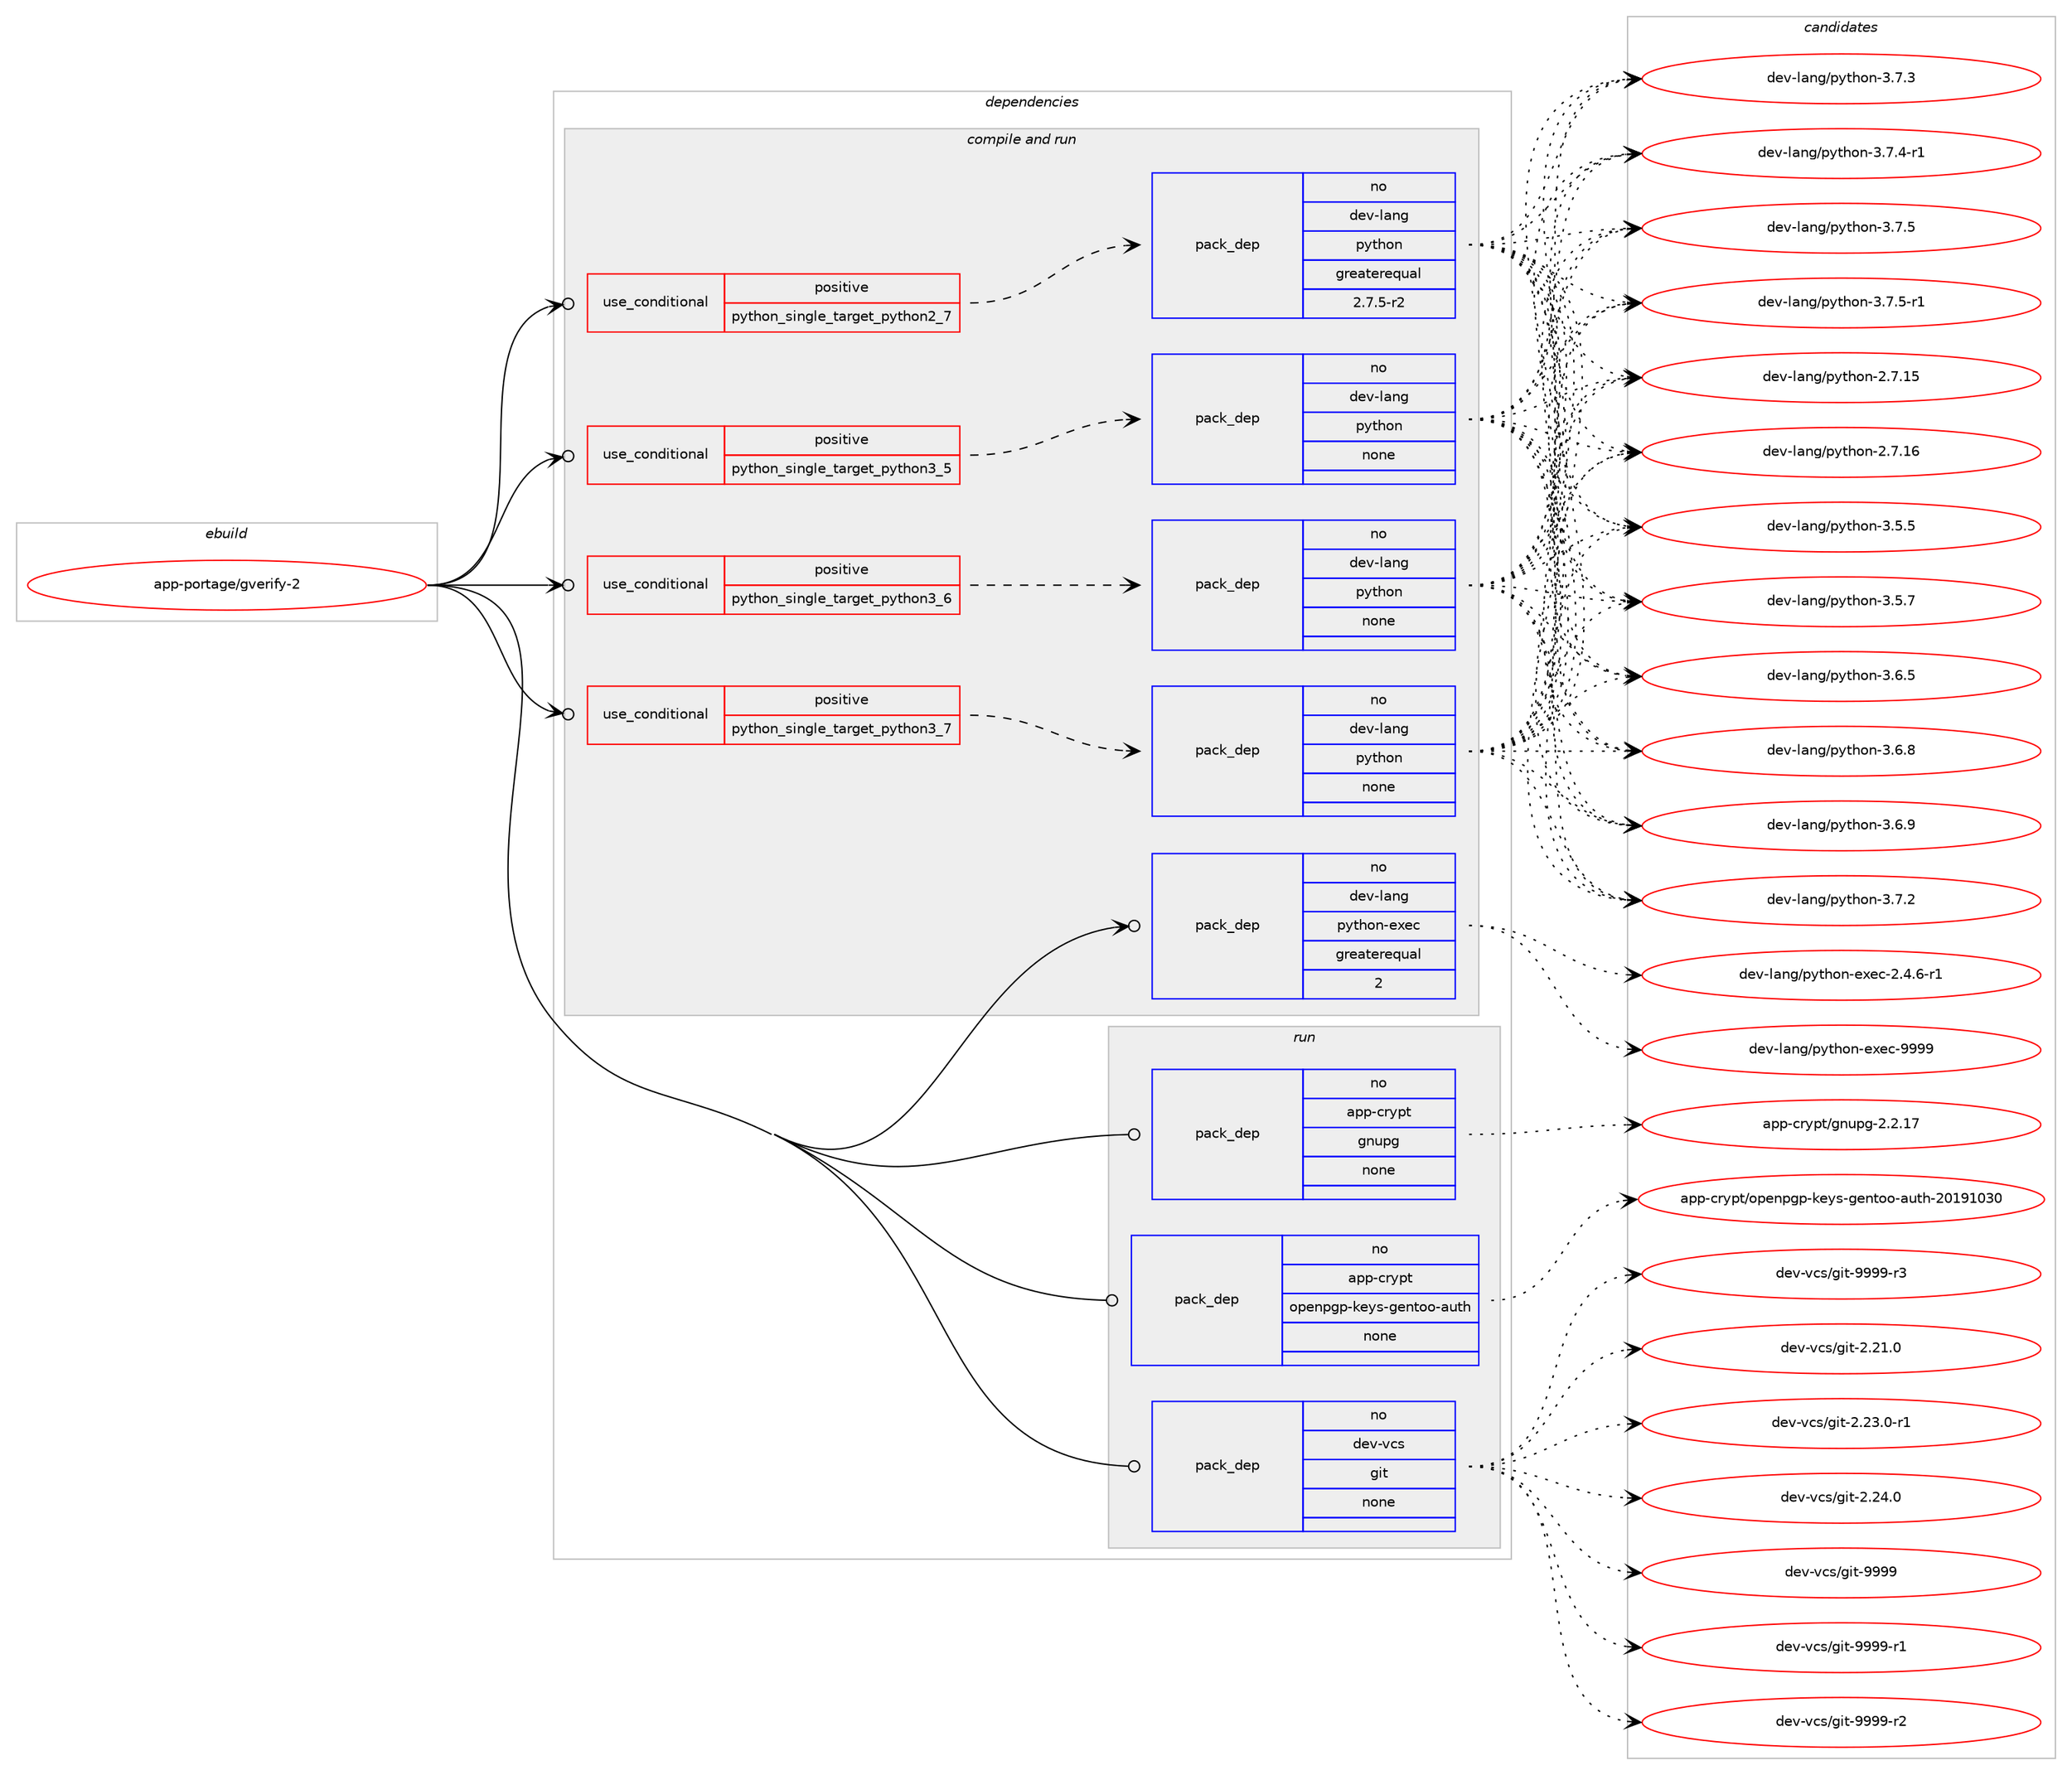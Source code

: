 digraph prolog {

# *************
# Graph options
# *************

newrank=true;
concentrate=true;
compound=true;
graph [rankdir=LR,fontname=Helvetica,fontsize=10,ranksep=1.5];#, ranksep=2.5, nodesep=0.2];
edge  [arrowhead=vee];
node  [fontname=Helvetica,fontsize=10];

# **********
# The ebuild
# **********

subgraph cluster_leftcol {
color=gray;
rank=same;
label=<<i>ebuild</i>>;
id [label="app-portage/gverify-2", color=red, width=4, href="../app-portage/gverify-2.svg"];
}

# ****************
# The dependencies
# ****************

subgraph cluster_midcol {
color=gray;
label=<<i>dependencies</i>>;
subgraph cluster_compile {
fillcolor="#eeeeee";
style=filled;
label=<<i>compile</i>>;
}
subgraph cluster_compileandrun {
fillcolor="#eeeeee";
style=filled;
label=<<i>compile and run</i>>;
subgraph cond120727 {
dependency505857 [label=<<TABLE BORDER="0" CELLBORDER="1" CELLSPACING="0" CELLPADDING="4"><TR><TD ROWSPAN="3" CELLPADDING="10">use_conditional</TD></TR><TR><TD>positive</TD></TR><TR><TD>python_single_target_python2_7</TD></TR></TABLE>>, shape=none, color=red];
subgraph pack375994 {
dependency505858 [label=<<TABLE BORDER="0" CELLBORDER="1" CELLSPACING="0" CELLPADDING="4" WIDTH="220"><TR><TD ROWSPAN="6" CELLPADDING="30">pack_dep</TD></TR><TR><TD WIDTH="110">no</TD></TR><TR><TD>dev-lang</TD></TR><TR><TD>python</TD></TR><TR><TD>greaterequal</TD></TR><TR><TD>2.7.5-r2</TD></TR></TABLE>>, shape=none, color=blue];
}
dependency505857:e -> dependency505858:w [weight=20,style="dashed",arrowhead="vee"];
}
id:e -> dependency505857:w [weight=20,style="solid",arrowhead="odotvee"];
subgraph cond120728 {
dependency505859 [label=<<TABLE BORDER="0" CELLBORDER="1" CELLSPACING="0" CELLPADDING="4"><TR><TD ROWSPAN="3" CELLPADDING="10">use_conditional</TD></TR><TR><TD>positive</TD></TR><TR><TD>python_single_target_python3_5</TD></TR></TABLE>>, shape=none, color=red];
subgraph pack375995 {
dependency505860 [label=<<TABLE BORDER="0" CELLBORDER="1" CELLSPACING="0" CELLPADDING="4" WIDTH="220"><TR><TD ROWSPAN="6" CELLPADDING="30">pack_dep</TD></TR><TR><TD WIDTH="110">no</TD></TR><TR><TD>dev-lang</TD></TR><TR><TD>python</TD></TR><TR><TD>none</TD></TR><TR><TD></TD></TR></TABLE>>, shape=none, color=blue];
}
dependency505859:e -> dependency505860:w [weight=20,style="dashed",arrowhead="vee"];
}
id:e -> dependency505859:w [weight=20,style="solid",arrowhead="odotvee"];
subgraph cond120729 {
dependency505861 [label=<<TABLE BORDER="0" CELLBORDER="1" CELLSPACING="0" CELLPADDING="4"><TR><TD ROWSPAN="3" CELLPADDING="10">use_conditional</TD></TR><TR><TD>positive</TD></TR><TR><TD>python_single_target_python3_6</TD></TR></TABLE>>, shape=none, color=red];
subgraph pack375996 {
dependency505862 [label=<<TABLE BORDER="0" CELLBORDER="1" CELLSPACING="0" CELLPADDING="4" WIDTH="220"><TR><TD ROWSPAN="6" CELLPADDING="30">pack_dep</TD></TR><TR><TD WIDTH="110">no</TD></TR><TR><TD>dev-lang</TD></TR><TR><TD>python</TD></TR><TR><TD>none</TD></TR><TR><TD></TD></TR></TABLE>>, shape=none, color=blue];
}
dependency505861:e -> dependency505862:w [weight=20,style="dashed",arrowhead="vee"];
}
id:e -> dependency505861:w [weight=20,style="solid",arrowhead="odotvee"];
subgraph cond120730 {
dependency505863 [label=<<TABLE BORDER="0" CELLBORDER="1" CELLSPACING="0" CELLPADDING="4"><TR><TD ROWSPAN="3" CELLPADDING="10">use_conditional</TD></TR><TR><TD>positive</TD></TR><TR><TD>python_single_target_python3_7</TD></TR></TABLE>>, shape=none, color=red];
subgraph pack375997 {
dependency505864 [label=<<TABLE BORDER="0" CELLBORDER="1" CELLSPACING="0" CELLPADDING="4" WIDTH="220"><TR><TD ROWSPAN="6" CELLPADDING="30">pack_dep</TD></TR><TR><TD WIDTH="110">no</TD></TR><TR><TD>dev-lang</TD></TR><TR><TD>python</TD></TR><TR><TD>none</TD></TR><TR><TD></TD></TR></TABLE>>, shape=none, color=blue];
}
dependency505863:e -> dependency505864:w [weight=20,style="dashed",arrowhead="vee"];
}
id:e -> dependency505863:w [weight=20,style="solid",arrowhead="odotvee"];
subgraph pack375998 {
dependency505865 [label=<<TABLE BORDER="0" CELLBORDER="1" CELLSPACING="0" CELLPADDING="4" WIDTH="220"><TR><TD ROWSPAN="6" CELLPADDING="30">pack_dep</TD></TR><TR><TD WIDTH="110">no</TD></TR><TR><TD>dev-lang</TD></TR><TR><TD>python-exec</TD></TR><TR><TD>greaterequal</TD></TR><TR><TD>2</TD></TR></TABLE>>, shape=none, color=blue];
}
id:e -> dependency505865:w [weight=20,style="solid",arrowhead="odotvee"];
}
subgraph cluster_run {
fillcolor="#eeeeee";
style=filled;
label=<<i>run</i>>;
subgraph pack375999 {
dependency505866 [label=<<TABLE BORDER="0" CELLBORDER="1" CELLSPACING="0" CELLPADDING="4" WIDTH="220"><TR><TD ROWSPAN="6" CELLPADDING="30">pack_dep</TD></TR><TR><TD WIDTH="110">no</TD></TR><TR><TD>app-crypt</TD></TR><TR><TD>gnupg</TD></TR><TR><TD>none</TD></TR><TR><TD></TD></TR></TABLE>>, shape=none, color=blue];
}
id:e -> dependency505866:w [weight=20,style="solid",arrowhead="odot"];
subgraph pack376000 {
dependency505867 [label=<<TABLE BORDER="0" CELLBORDER="1" CELLSPACING="0" CELLPADDING="4" WIDTH="220"><TR><TD ROWSPAN="6" CELLPADDING="30">pack_dep</TD></TR><TR><TD WIDTH="110">no</TD></TR><TR><TD>app-crypt</TD></TR><TR><TD>openpgp-keys-gentoo-auth</TD></TR><TR><TD>none</TD></TR><TR><TD></TD></TR></TABLE>>, shape=none, color=blue];
}
id:e -> dependency505867:w [weight=20,style="solid",arrowhead="odot"];
subgraph pack376001 {
dependency505868 [label=<<TABLE BORDER="0" CELLBORDER="1" CELLSPACING="0" CELLPADDING="4" WIDTH="220"><TR><TD ROWSPAN="6" CELLPADDING="30">pack_dep</TD></TR><TR><TD WIDTH="110">no</TD></TR><TR><TD>dev-vcs</TD></TR><TR><TD>git</TD></TR><TR><TD>none</TD></TR><TR><TD></TD></TR></TABLE>>, shape=none, color=blue];
}
id:e -> dependency505868:w [weight=20,style="solid",arrowhead="odot"];
}
}

# **************
# The candidates
# **************

subgraph cluster_choices {
rank=same;
color=gray;
label=<<i>candidates</i>>;

subgraph choice375994 {
color=black;
nodesep=1;
choice10010111845108971101034711212111610411111045504655464953 [label="dev-lang/python-2.7.15", color=red, width=4,href="../dev-lang/python-2.7.15.svg"];
choice10010111845108971101034711212111610411111045504655464954 [label="dev-lang/python-2.7.16", color=red, width=4,href="../dev-lang/python-2.7.16.svg"];
choice100101118451089711010347112121116104111110455146534653 [label="dev-lang/python-3.5.5", color=red, width=4,href="../dev-lang/python-3.5.5.svg"];
choice100101118451089711010347112121116104111110455146534655 [label="dev-lang/python-3.5.7", color=red, width=4,href="../dev-lang/python-3.5.7.svg"];
choice100101118451089711010347112121116104111110455146544653 [label="dev-lang/python-3.6.5", color=red, width=4,href="../dev-lang/python-3.6.5.svg"];
choice100101118451089711010347112121116104111110455146544656 [label="dev-lang/python-3.6.8", color=red, width=4,href="../dev-lang/python-3.6.8.svg"];
choice100101118451089711010347112121116104111110455146544657 [label="dev-lang/python-3.6.9", color=red, width=4,href="../dev-lang/python-3.6.9.svg"];
choice100101118451089711010347112121116104111110455146554650 [label="dev-lang/python-3.7.2", color=red, width=4,href="../dev-lang/python-3.7.2.svg"];
choice100101118451089711010347112121116104111110455146554651 [label="dev-lang/python-3.7.3", color=red, width=4,href="../dev-lang/python-3.7.3.svg"];
choice1001011184510897110103471121211161041111104551465546524511449 [label="dev-lang/python-3.7.4-r1", color=red, width=4,href="../dev-lang/python-3.7.4-r1.svg"];
choice100101118451089711010347112121116104111110455146554653 [label="dev-lang/python-3.7.5", color=red, width=4,href="../dev-lang/python-3.7.5.svg"];
choice1001011184510897110103471121211161041111104551465546534511449 [label="dev-lang/python-3.7.5-r1", color=red, width=4,href="../dev-lang/python-3.7.5-r1.svg"];
dependency505858:e -> choice10010111845108971101034711212111610411111045504655464953:w [style=dotted,weight="100"];
dependency505858:e -> choice10010111845108971101034711212111610411111045504655464954:w [style=dotted,weight="100"];
dependency505858:e -> choice100101118451089711010347112121116104111110455146534653:w [style=dotted,weight="100"];
dependency505858:e -> choice100101118451089711010347112121116104111110455146534655:w [style=dotted,weight="100"];
dependency505858:e -> choice100101118451089711010347112121116104111110455146544653:w [style=dotted,weight="100"];
dependency505858:e -> choice100101118451089711010347112121116104111110455146544656:w [style=dotted,weight="100"];
dependency505858:e -> choice100101118451089711010347112121116104111110455146544657:w [style=dotted,weight="100"];
dependency505858:e -> choice100101118451089711010347112121116104111110455146554650:w [style=dotted,weight="100"];
dependency505858:e -> choice100101118451089711010347112121116104111110455146554651:w [style=dotted,weight="100"];
dependency505858:e -> choice1001011184510897110103471121211161041111104551465546524511449:w [style=dotted,weight="100"];
dependency505858:e -> choice100101118451089711010347112121116104111110455146554653:w [style=dotted,weight="100"];
dependency505858:e -> choice1001011184510897110103471121211161041111104551465546534511449:w [style=dotted,weight="100"];
}
subgraph choice375995 {
color=black;
nodesep=1;
choice10010111845108971101034711212111610411111045504655464953 [label="dev-lang/python-2.7.15", color=red, width=4,href="../dev-lang/python-2.7.15.svg"];
choice10010111845108971101034711212111610411111045504655464954 [label="dev-lang/python-2.7.16", color=red, width=4,href="../dev-lang/python-2.7.16.svg"];
choice100101118451089711010347112121116104111110455146534653 [label="dev-lang/python-3.5.5", color=red, width=4,href="../dev-lang/python-3.5.5.svg"];
choice100101118451089711010347112121116104111110455146534655 [label="dev-lang/python-3.5.7", color=red, width=4,href="../dev-lang/python-3.5.7.svg"];
choice100101118451089711010347112121116104111110455146544653 [label="dev-lang/python-3.6.5", color=red, width=4,href="../dev-lang/python-3.6.5.svg"];
choice100101118451089711010347112121116104111110455146544656 [label="dev-lang/python-3.6.8", color=red, width=4,href="../dev-lang/python-3.6.8.svg"];
choice100101118451089711010347112121116104111110455146544657 [label="dev-lang/python-3.6.9", color=red, width=4,href="../dev-lang/python-3.6.9.svg"];
choice100101118451089711010347112121116104111110455146554650 [label="dev-lang/python-3.7.2", color=red, width=4,href="../dev-lang/python-3.7.2.svg"];
choice100101118451089711010347112121116104111110455146554651 [label="dev-lang/python-3.7.3", color=red, width=4,href="../dev-lang/python-3.7.3.svg"];
choice1001011184510897110103471121211161041111104551465546524511449 [label="dev-lang/python-3.7.4-r1", color=red, width=4,href="../dev-lang/python-3.7.4-r1.svg"];
choice100101118451089711010347112121116104111110455146554653 [label="dev-lang/python-3.7.5", color=red, width=4,href="../dev-lang/python-3.7.5.svg"];
choice1001011184510897110103471121211161041111104551465546534511449 [label="dev-lang/python-3.7.5-r1", color=red, width=4,href="../dev-lang/python-3.7.5-r1.svg"];
dependency505860:e -> choice10010111845108971101034711212111610411111045504655464953:w [style=dotted,weight="100"];
dependency505860:e -> choice10010111845108971101034711212111610411111045504655464954:w [style=dotted,weight="100"];
dependency505860:e -> choice100101118451089711010347112121116104111110455146534653:w [style=dotted,weight="100"];
dependency505860:e -> choice100101118451089711010347112121116104111110455146534655:w [style=dotted,weight="100"];
dependency505860:e -> choice100101118451089711010347112121116104111110455146544653:w [style=dotted,weight="100"];
dependency505860:e -> choice100101118451089711010347112121116104111110455146544656:w [style=dotted,weight="100"];
dependency505860:e -> choice100101118451089711010347112121116104111110455146544657:w [style=dotted,weight="100"];
dependency505860:e -> choice100101118451089711010347112121116104111110455146554650:w [style=dotted,weight="100"];
dependency505860:e -> choice100101118451089711010347112121116104111110455146554651:w [style=dotted,weight="100"];
dependency505860:e -> choice1001011184510897110103471121211161041111104551465546524511449:w [style=dotted,weight="100"];
dependency505860:e -> choice100101118451089711010347112121116104111110455146554653:w [style=dotted,weight="100"];
dependency505860:e -> choice1001011184510897110103471121211161041111104551465546534511449:w [style=dotted,weight="100"];
}
subgraph choice375996 {
color=black;
nodesep=1;
choice10010111845108971101034711212111610411111045504655464953 [label="dev-lang/python-2.7.15", color=red, width=4,href="../dev-lang/python-2.7.15.svg"];
choice10010111845108971101034711212111610411111045504655464954 [label="dev-lang/python-2.7.16", color=red, width=4,href="../dev-lang/python-2.7.16.svg"];
choice100101118451089711010347112121116104111110455146534653 [label="dev-lang/python-3.5.5", color=red, width=4,href="../dev-lang/python-3.5.5.svg"];
choice100101118451089711010347112121116104111110455146534655 [label="dev-lang/python-3.5.7", color=red, width=4,href="../dev-lang/python-3.5.7.svg"];
choice100101118451089711010347112121116104111110455146544653 [label="dev-lang/python-3.6.5", color=red, width=4,href="../dev-lang/python-3.6.5.svg"];
choice100101118451089711010347112121116104111110455146544656 [label="dev-lang/python-3.6.8", color=red, width=4,href="../dev-lang/python-3.6.8.svg"];
choice100101118451089711010347112121116104111110455146544657 [label="dev-lang/python-3.6.9", color=red, width=4,href="../dev-lang/python-3.6.9.svg"];
choice100101118451089711010347112121116104111110455146554650 [label="dev-lang/python-3.7.2", color=red, width=4,href="../dev-lang/python-3.7.2.svg"];
choice100101118451089711010347112121116104111110455146554651 [label="dev-lang/python-3.7.3", color=red, width=4,href="../dev-lang/python-3.7.3.svg"];
choice1001011184510897110103471121211161041111104551465546524511449 [label="dev-lang/python-3.7.4-r1", color=red, width=4,href="../dev-lang/python-3.7.4-r1.svg"];
choice100101118451089711010347112121116104111110455146554653 [label="dev-lang/python-3.7.5", color=red, width=4,href="../dev-lang/python-3.7.5.svg"];
choice1001011184510897110103471121211161041111104551465546534511449 [label="dev-lang/python-3.7.5-r1", color=red, width=4,href="../dev-lang/python-3.7.5-r1.svg"];
dependency505862:e -> choice10010111845108971101034711212111610411111045504655464953:w [style=dotted,weight="100"];
dependency505862:e -> choice10010111845108971101034711212111610411111045504655464954:w [style=dotted,weight="100"];
dependency505862:e -> choice100101118451089711010347112121116104111110455146534653:w [style=dotted,weight="100"];
dependency505862:e -> choice100101118451089711010347112121116104111110455146534655:w [style=dotted,weight="100"];
dependency505862:e -> choice100101118451089711010347112121116104111110455146544653:w [style=dotted,weight="100"];
dependency505862:e -> choice100101118451089711010347112121116104111110455146544656:w [style=dotted,weight="100"];
dependency505862:e -> choice100101118451089711010347112121116104111110455146544657:w [style=dotted,weight="100"];
dependency505862:e -> choice100101118451089711010347112121116104111110455146554650:w [style=dotted,weight="100"];
dependency505862:e -> choice100101118451089711010347112121116104111110455146554651:w [style=dotted,weight="100"];
dependency505862:e -> choice1001011184510897110103471121211161041111104551465546524511449:w [style=dotted,weight="100"];
dependency505862:e -> choice100101118451089711010347112121116104111110455146554653:w [style=dotted,weight="100"];
dependency505862:e -> choice1001011184510897110103471121211161041111104551465546534511449:w [style=dotted,weight="100"];
}
subgraph choice375997 {
color=black;
nodesep=1;
choice10010111845108971101034711212111610411111045504655464953 [label="dev-lang/python-2.7.15", color=red, width=4,href="../dev-lang/python-2.7.15.svg"];
choice10010111845108971101034711212111610411111045504655464954 [label="dev-lang/python-2.7.16", color=red, width=4,href="../dev-lang/python-2.7.16.svg"];
choice100101118451089711010347112121116104111110455146534653 [label="dev-lang/python-3.5.5", color=red, width=4,href="../dev-lang/python-3.5.5.svg"];
choice100101118451089711010347112121116104111110455146534655 [label="dev-lang/python-3.5.7", color=red, width=4,href="../dev-lang/python-3.5.7.svg"];
choice100101118451089711010347112121116104111110455146544653 [label="dev-lang/python-3.6.5", color=red, width=4,href="../dev-lang/python-3.6.5.svg"];
choice100101118451089711010347112121116104111110455146544656 [label="dev-lang/python-3.6.8", color=red, width=4,href="../dev-lang/python-3.6.8.svg"];
choice100101118451089711010347112121116104111110455146544657 [label="dev-lang/python-3.6.9", color=red, width=4,href="../dev-lang/python-3.6.9.svg"];
choice100101118451089711010347112121116104111110455146554650 [label="dev-lang/python-3.7.2", color=red, width=4,href="../dev-lang/python-3.7.2.svg"];
choice100101118451089711010347112121116104111110455146554651 [label="dev-lang/python-3.7.3", color=red, width=4,href="../dev-lang/python-3.7.3.svg"];
choice1001011184510897110103471121211161041111104551465546524511449 [label="dev-lang/python-3.7.4-r1", color=red, width=4,href="../dev-lang/python-3.7.4-r1.svg"];
choice100101118451089711010347112121116104111110455146554653 [label="dev-lang/python-3.7.5", color=red, width=4,href="../dev-lang/python-3.7.5.svg"];
choice1001011184510897110103471121211161041111104551465546534511449 [label="dev-lang/python-3.7.5-r1", color=red, width=4,href="../dev-lang/python-3.7.5-r1.svg"];
dependency505864:e -> choice10010111845108971101034711212111610411111045504655464953:w [style=dotted,weight="100"];
dependency505864:e -> choice10010111845108971101034711212111610411111045504655464954:w [style=dotted,weight="100"];
dependency505864:e -> choice100101118451089711010347112121116104111110455146534653:w [style=dotted,weight="100"];
dependency505864:e -> choice100101118451089711010347112121116104111110455146534655:w [style=dotted,weight="100"];
dependency505864:e -> choice100101118451089711010347112121116104111110455146544653:w [style=dotted,weight="100"];
dependency505864:e -> choice100101118451089711010347112121116104111110455146544656:w [style=dotted,weight="100"];
dependency505864:e -> choice100101118451089711010347112121116104111110455146544657:w [style=dotted,weight="100"];
dependency505864:e -> choice100101118451089711010347112121116104111110455146554650:w [style=dotted,weight="100"];
dependency505864:e -> choice100101118451089711010347112121116104111110455146554651:w [style=dotted,weight="100"];
dependency505864:e -> choice1001011184510897110103471121211161041111104551465546524511449:w [style=dotted,weight="100"];
dependency505864:e -> choice100101118451089711010347112121116104111110455146554653:w [style=dotted,weight="100"];
dependency505864:e -> choice1001011184510897110103471121211161041111104551465546534511449:w [style=dotted,weight="100"];
}
subgraph choice375998 {
color=black;
nodesep=1;
choice10010111845108971101034711212111610411111045101120101994550465246544511449 [label="dev-lang/python-exec-2.4.6-r1", color=red, width=4,href="../dev-lang/python-exec-2.4.6-r1.svg"];
choice10010111845108971101034711212111610411111045101120101994557575757 [label="dev-lang/python-exec-9999", color=red, width=4,href="../dev-lang/python-exec-9999.svg"];
dependency505865:e -> choice10010111845108971101034711212111610411111045101120101994550465246544511449:w [style=dotted,weight="100"];
dependency505865:e -> choice10010111845108971101034711212111610411111045101120101994557575757:w [style=dotted,weight="100"];
}
subgraph choice375999 {
color=black;
nodesep=1;
choice9711211245991141211121164710311011711210345504650464955 [label="app-crypt/gnupg-2.2.17", color=red, width=4,href="../app-crypt/gnupg-2.2.17.svg"];
dependency505866:e -> choice9711211245991141211121164710311011711210345504650464955:w [style=dotted,weight="100"];
}
subgraph choice376000 {
color=black;
nodesep=1;
choice9711211245991141211121164711111210111011210311245107101121115451031011101161111114597117116104455048495749485148 [label="app-crypt/openpgp-keys-gentoo-auth-20191030", color=red, width=4,href="../app-crypt/openpgp-keys-gentoo-auth-20191030.svg"];
dependency505867:e -> choice9711211245991141211121164711111210111011210311245107101121115451031011101161111114597117116104455048495749485148:w [style=dotted,weight="100"];
}
subgraph choice376001 {
color=black;
nodesep=1;
choice10010111845118991154710310511645504650494648 [label="dev-vcs/git-2.21.0", color=red, width=4,href="../dev-vcs/git-2.21.0.svg"];
choice100101118451189911547103105116455046505146484511449 [label="dev-vcs/git-2.23.0-r1", color=red, width=4,href="../dev-vcs/git-2.23.0-r1.svg"];
choice10010111845118991154710310511645504650524648 [label="dev-vcs/git-2.24.0", color=red, width=4,href="../dev-vcs/git-2.24.0.svg"];
choice1001011184511899115471031051164557575757 [label="dev-vcs/git-9999", color=red, width=4,href="../dev-vcs/git-9999.svg"];
choice10010111845118991154710310511645575757574511449 [label="dev-vcs/git-9999-r1", color=red, width=4,href="../dev-vcs/git-9999-r1.svg"];
choice10010111845118991154710310511645575757574511450 [label="dev-vcs/git-9999-r2", color=red, width=4,href="../dev-vcs/git-9999-r2.svg"];
choice10010111845118991154710310511645575757574511451 [label="dev-vcs/git-9999-r3", color=red, width=4,href="../dev-vcs/git-9999-r3.svg"];
dependency505868:e -> choice10010111845118991154710310511645504650494648:w [style=dotted,weight="100"];
dependency505868:e -> choice100101118451189911547103105116455046505146484511449:w [style=dotted,weight="100"];
dependency505868:e -> choice10010111845118991154710310511645504650524648:w [style=dotted,weight="100"];
dependency505868:e -> choice1001011184511899115471031051164557575757:w [style=dotted,weight="100"];
dependency505868:e -> choice10010111845118991154710310511645575757574511449:w [style=dotted,weight="100"];
dependency505868:e -> choice10010111845118991154710310511645575757574511450:w [style=dotted,weight="100"];
dependency505868:e -> choice10010111845118991154710310511645575757574511451:w [style=dotted,weight="100"];
}
}

}
